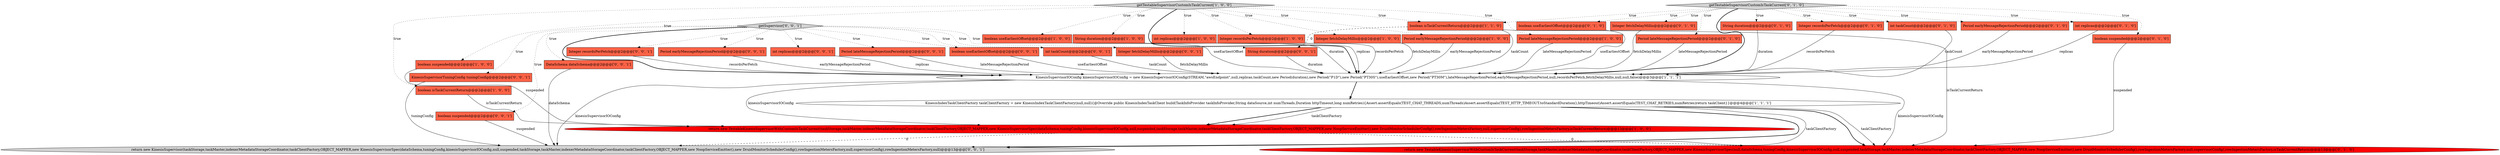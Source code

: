 digraph {
22 [style = filled, label = "boolean suspended@@@2@@@['0', '1', '0']", fillcolor = tomato, shape = box image = "AAA0AAABBB2BBB"];
18 [style = filled, label = "Period lateMessageRejectionPeriod@@@2@@@['0', '1', '0']", fillcolor = tomato, shape = box image = "AAA0AAABBB2BBB"];
31 [style = filled, label = "int replicas@@@2@@@['0', '0', '1']", fillcolor = tomato, shape = box image = "AAA0AAABBB3BBB"];
19 [style = filled, label = "Period earlyMessageRejectionPeriod@@@2@@@['0', '1', '0']", fillcolor = tomato, shape = box image = "AAA0AAABBB2BBB"];
2 [style = filled, label = "boolean suspended@@@2@@@['1', '0', '0']", fillcolor = tomato, shape = box image = "AAA0AAABBB1BBB"];
34 [style = filled, label = "int taskCount@@@2@@@['0', '0', '1']", fillcolor = tomato, shape = box image = "AAA0AAABBB3BBB"];
30 [style = filled, label = "Period earlyMessageRejectionPeriod@@@2@@@['0', '0', '1']", fillcolor = tomato, shape = box image = "AAA0AAABBB3BBB"];
13 [style = filled, label = "KinesisSupervisorIOConfig kinesisSupervisorIOConfig = new KinesisSupervisorIOConfig(STREAM,\"awsEndpoint\",null,replicas,taskCount,new Period(duration),new Period(\"P1D\"),new Period(\"PT30S\"),useEarliestOffset,new Period(\"PT30M\"),lateMessageRejectionPeriod,earlyMessageRejectionPeriod,null,recordsPerFetch,fetchDelayMillis,null,null,false)@@@3@@@['1', '1', '1']", fillcolor = white, shape = ellipse image = "AAA0AAABBB1BBB"];
5 [style = filled, label = "Integer fetchDelayMillis@@@2@@@['1', '0', '0']", fillcolor = tomato, shape = box image = "AAA0AAABBB1BBB"];
26 [style = filled, label = "Period lateMessageRejectionPeriod@@@2@@@['0', '0', '1']", fillcolor = tomato, shape = box image = "AAA0AAABBB3BBB"];
6 [style = filled, label = "KinesisIndexTaskClientFactory taskClientFactory = new KinesisIndexTaskClientFactory(null,null){@Override public KinesisIndexTaskClient build(TaskInfoProvider taskInfoProvider,String dataSource,int numThreads,Duration httpTimeout,long numRetries){Assert.assertEquals(TEST_CHAT_THREADS,numThreads)Assert.assertEquals(TEST_HTTP_TIMEOUT.toStandardDuration(),httpTimeout)Assert.assertEquals(TEST_CHAT_RETRIES,numRetries)return taskClient}}@@@4@@@['1', '1', '1']", fillcolor = white, shape = ellipse image = "AAA0AAABBB1BBB"];
28 [style = filled, label = "boolean useEarliestOffset@@@2@@@['0', '0', '1']", fillcolor = tomato, shape = box image = "AAA0AAABBB3BBB"];
14 [style = filled, label = "String duration@@@2@@@['0', '1', '0']", fillcolor = tomato, shape = box image = "AAA0AAABBB2BBB"];
29 [style = filled, label = "Integer fetchDelayMillis@@@2@@@['0', '0', '1']", fillcolor = tomato, shape = box image = "AAA0AAABBB3BBB"];
10 [style = filled, label = "Period lateMessageRejectionPeriod@@@2@@@['1', '0', '0']", fillcolor = tomato, shape = box image = "AAA0AAABBB1BBB"];
37 [style = filled, label = "String duration@@@2@@@['0', '0', '1']", fillcolor = tomato, shape = box image = "AAA0AAABBB3BBB"];
7 [style = filled, label = "boolean useEarliestOffset@@@2@@@['1', '0', '0']", fillcolor = tomato, shape = box image = "AAA0AAABBB1BBB"];
0 [style = filled, label = "String duration@@@2@@@['1', '0', '0']", fillcolor = tomato, shape = box image = "AAA0AAABBB1BBB"];
21 [style = filled, label = "Integer recordsPerFetch@@@2@@@['0', '1', '0']", fillcolor = tomato, shape = box image = "AAA0AAABBB2BBB"];
25 [style = filled, label = "boolean suspended@@@2@@@['0', '0', '1']", fillcolor = tomato, shape = box image = "AAA0AAABBB3BBB"];
12 [style = filled, label = "boolean isTaskCurrentReturn@@@2@@@['1', '1', '0']", fillcolor = tomato, shape = box image = "AAA0AAABBB1BBB"];
23 [style = filled, label = "boolean useEarliestOffset@@@2@@@['0', '1', '0']", fillcolor = tomato, shape = box image = "AAA0AAABBB2BBB"];
27 [style = filled, label = "DataSchema dataSchema@@@2@@@['0', '0', '1']", fillcolor = tomato, shape = box image = "AAA0AAABBB3BBB"];
33 [style = filled, label = "return new KinesisSupervisor(taskStorage,taskMaster,indexerMetadataStorageCoordinator,taskClientFactory,OBJECT_MAPPER,new KinesisSupervisorSpec(dataSchema,tuningConfig,kinesisSupervisorIOConfig,null,suspended,taskStorage,taskMaster,indexerMetadataStorageCoordinator,taskClientFactory,OBJECT_MAPPER,new NoopServiceEmitter(),new DruidMonitorSchedulerConfig(),rowIngestionMetersFactory,null,supervisorConfig),rowIngestionMetersFactory,null)@@@13@@@['0', '0', '1']", fillcolor = lightgray, shape = ellipse image = "AAA0AAABBB3BBB"];
32 [style = filled, label = "KinesisSupervisorTuningConfig tuningConfig@@@2@@@['0', '0', '1']", fillcolor = tomato, shape = box image = "AAA0AAABBB3BBB"];
36 [style = filled, label = "getSupervisor['0', '0', '1']", fillcolor = lightgray, shape = diamond image = "AAA0AAABBB3BBB"];
35 [style = filled, label = "Integer recordsPerFetch@@@2@@@['0', '0', '1']", fillcolor = tomato, shape = box image = "AAA0AAABBB3BBB"];
1 [style = filled, label = "getTestableSupervisorCustomIsTaskCurrent['1', '0', '0']", fillcolor = lightgray, shape = diamond image = "AAA0AAABBB1BBB"];
9 [style = filled, label = "boolean isTaskCurrentReturn@@@2@@@['1', '0', '0']", fillcolor = tomato, shape = box image = "AAA0AAABBB1BBB"];
3 [style = filled, label = "int replicas@@@2@@@['1', '0', '0']", fillcolor = tomato, shape = box image = "AAA0AAABBB1BBB"];
17 [style = filled, label = "int taskCount@@@2@@@['0', '1', '0']", fillcolor = tomato, shape = box image = "AAA0AAABBB2BBB"];
8 [style = filled, label = "Integer recordsPerFetch@@@2@@@['1', '0', '0']", fillcolor = tomato, shape = box image = "AAA0AAABBB1BBB"];
16 [style = filled, label = "int replicas@@@2@@@['0', '1', '0']", fillcolor = tomato, shape = box image = "AAA0AAABBB2BBB"];
4 [style = filled, label = "Period earlyMessageRejectionPeriod@@@2@@@['1', '0', '0']", fillcolor = tomato, shape = box image = "AAA0AAABBB1BBB"];
15 [style = filled, label = "return new TestableKinesisSupervisorWithCustomIsTaskCurrent(taskStorage,taskMaster,indexerMetadataStorageCoordinator,taskClientFactory,OBJECT_MAPPER,new KinesisSupervisorSpec(null,dataSchema,tuningConfig,kinesisSupervisorIOConfig,null,suspended,taskStorage,taskMaster,indexerMetadataStorageCoordinator,taskClientFactory,OBJECT_MAPPER,new NoopServiceEmitter(),new DruidMonitorSchedulerConfig(),rowIngestionMetersFactory,null,supervisorConfig),rowIngestionMetersFactory,isTaskCurrentReturn)@@@13@@@['0', '1', '0']", fillcolor = red, shape = ellipse image = "AAA1AAABBB2BBB"];
20 [style = filled, label = "Integer fetchDelayMillis@@@2@@@['0', '1', '0']", fillcolor = tomato, shape = box image = "AAA0AAABBB2BBB"];
24 [style = filled, label = "getTestableSupervisorCustomIsTaskCurrent['0', '1', '0']", fillcolor = lightgray, shape = diamond image = "AAA0AAABBB2BBB"];
11 [style = filled, label = "return new TestableKinesisSupervisorWithCustomIsTaskCurrent(taskStorage,taskMaster,indexerMetadataStorageCoordinator,taskClientFactory,OBJECT_MAPPER,new KinesisSupervisorSpec(dataSchema,tuningConfig,kinesisSupervisorIOConfig,null,suspended,taskStorage,taskMaster,indexerMetadataStorageCoordinator,taskClientFactory,OBJECT_MAPPER,new NoopServiceEmitter(),new DruidMonitorSchedulerConfig(),rowIngestionMetersFactory,null,supervisorConfig),rowIngestionMetersFactory,isTaskCurrentReturn)@@@13@@@['1', '0', '0']", fillcolor = red, shape = ellipse image = "AAA1AAABBB1BBB"];
24->12 [style = dotted, label="true"];
27->33 [style = solid, label="dataSchema"];
37->13 [style = solid, label="duration"];
10->13 [style = solid, label="lateMessageRejectionPeriod"];
9->11 [style = solid, label="isTaskCurrentReturn"];
36->27 [style = dotted, label="true"];
1->10 [style = dotted, label="true"];
24->14 [style = dotted, label="true"];
12->37 [style = dashed, label="0"];
11->15 [style = dashed, label="0"];
11->33 [style = dashed, label="0"];
24->17 [style = dotted, label="true"];
7->13 [style = solid, label="useEarliestOffset"];
5->13 [style = solid, label="fetchDelayMillis"];
8->13 [style = solid, label="recordsPerFetch"];
34->13 [style = solid, label="taskCount"];
13->11 [style = solid, label="kinesisSupervisorIOConfig"];
21->13 [style = solid, label="recordsPerFetch"];
23->13 [style = solid, label="useEarliestOffset"];
24->13 [style = bold, label=""];
1->4 [style = dotted, label="true"];
18->13 [style = solid, label="lateMessageRejectionPeriod"];
0->13 [style = solid, label="duration"];
22->15 [style = solid, label="suspended"];
36->32 [style = dotted, label="true"];
36->28 [style = dotted, label="true"];
2->11 [style = solid, label="suspended"];
1->13 [style = bold, label=""];
32->33 [style = solid, label="tuningConfig"];
24->16 [style = dotted, label="true"];
28->13 [style = solid, label="useEarliestOffset"];
13->33 [style = solid, label="kinesisSupervisorIOConfig"];
6->15 [style = bold, label=""];
36->31 [style = dotted, label="true"];
36->37 [style = dotted, label="true"];
1->3 [style = dotted, label="true"];
1->7 [style = dotted, label="true"];
14->13 [style = solid, label="duration"];
31->13 [style = solid, label="replicas"];
36->13 [style = bold, label=""];
24->23 [style = dotted, label="true"];
12->13 [style = solid, label="taskCount"];
17->13 [style = solid, label="taskCount"];
36->30 [style = dotted, label="true"];
16->13 [style = solid, label="replicas"];
3->13 [style = solid, label="replicas"];
6->33 [style = bold, label=""];
24->22 [style = dotted, label="true"];
6->11 [style = bold, label=""];
1->9 [style = dotted, label="true"];
1->12 [style = dotted, label="true"];
24->20 [style = dotted, label="true"];
26->13 [style = solid, label="lateMessageRejectionPeriod"];
1->8 [style = dotted, label="true"];
12->15 [style = solid, label="isTaskCurrentReturn"];
20->13 [style = solid, label="fetchDelayMillis"];
29->13 [style = solid, label="fetchDelayMillis"];
24->19 [style = dotted, label="true"];
13->15 [style = solid, label="kinesisSupervisorIOConfig"];
6->15 [style = solid, label="taskClientFactory"];
1->0 [style = dotted, label="true"];
36->35 [style = dotted, label="true"];
13->6 [style = bold, label=""];
36->29 [style = dotted, label="true"];
1->2 [style = dotted, label="true"];
6->11 [style = solid, label="taskClientFactory"];
30->13 [style = solid, label="earlyMessageRejectionPeriod"];
19->13 [style = solid, label="earlyMessageRejectionPeriod"];
24->21 [style = dotted, label="true"];
6->33 [style = solid, label="taskClientFactory"];
36->34 [style = dotted, label="true"];
25->33 [style = solid, label="suspended"];
1->5 [style = dotted, label="true"];
36->25 [style = dotted, label="true"];
24->18 [style = dotted, label="true"];
36->26 [style = dotted, label="true"];
4->13 [style = solid, label="earlyMessageRejectionPeriod"];
35->13 [style = solid, label="recordsPerFetch"];
}

